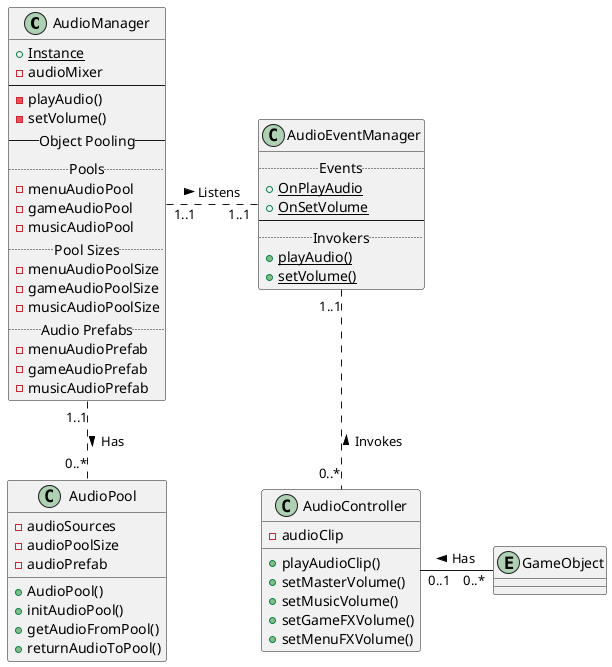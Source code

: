 @startuml inputsystem
class AudioManager {
    {static} +Instance
    -audioMixer
    ---
    -playAudio()
    -setVolume()
    --Object Pooling--
    ..Pools..
    -menuAudioPool
    -gameAudioPool
    -musicAudioPool
    ..Pool Sizes..
    -menuAudioPoolSize
    -gameAudioPoolSize
    -musicAudioPoolSize
    ..Audio Prefabs..
    -menuAudioPrefab
    -gameAudioPrefab
    -musicAudioPrefab
}

class AudioPool {
    -audioSources
    -audioPoolSize
    -audioPrefab
    +AudioPool()
    +initAudioPool()
    +getAudioFromPool()
    +returnAudioToPool()
}

class AudioController {
    -audioClip
    +playAudioClip()
    +setMasterVolume()
    +setMusicVolume()
    +setGameFXVolume()
    +setMenuFXVolume()
}

class AudioEventManager {
    ..Events..
    {static} +OnPlayAudio
    {static} +OnSetVolume
    ---
    ..Invokers..
    {static} +playAudio()
    {static} +setVolume()
}

entity GameObject

AudioManager       "1..1"    .right.    "1..1"    AudioEventManager    : "Listens >"
AudioManager       "1..1"    .down.     "0..*"    AudioPool            : "Has >"
AudioController    "0..*"    .up.       "1..1"    AudioEventManager    : "Invokes >"
AudioController    "0..1"    -right-    "0..*"    GameObject           : "Has <"

@enduml
